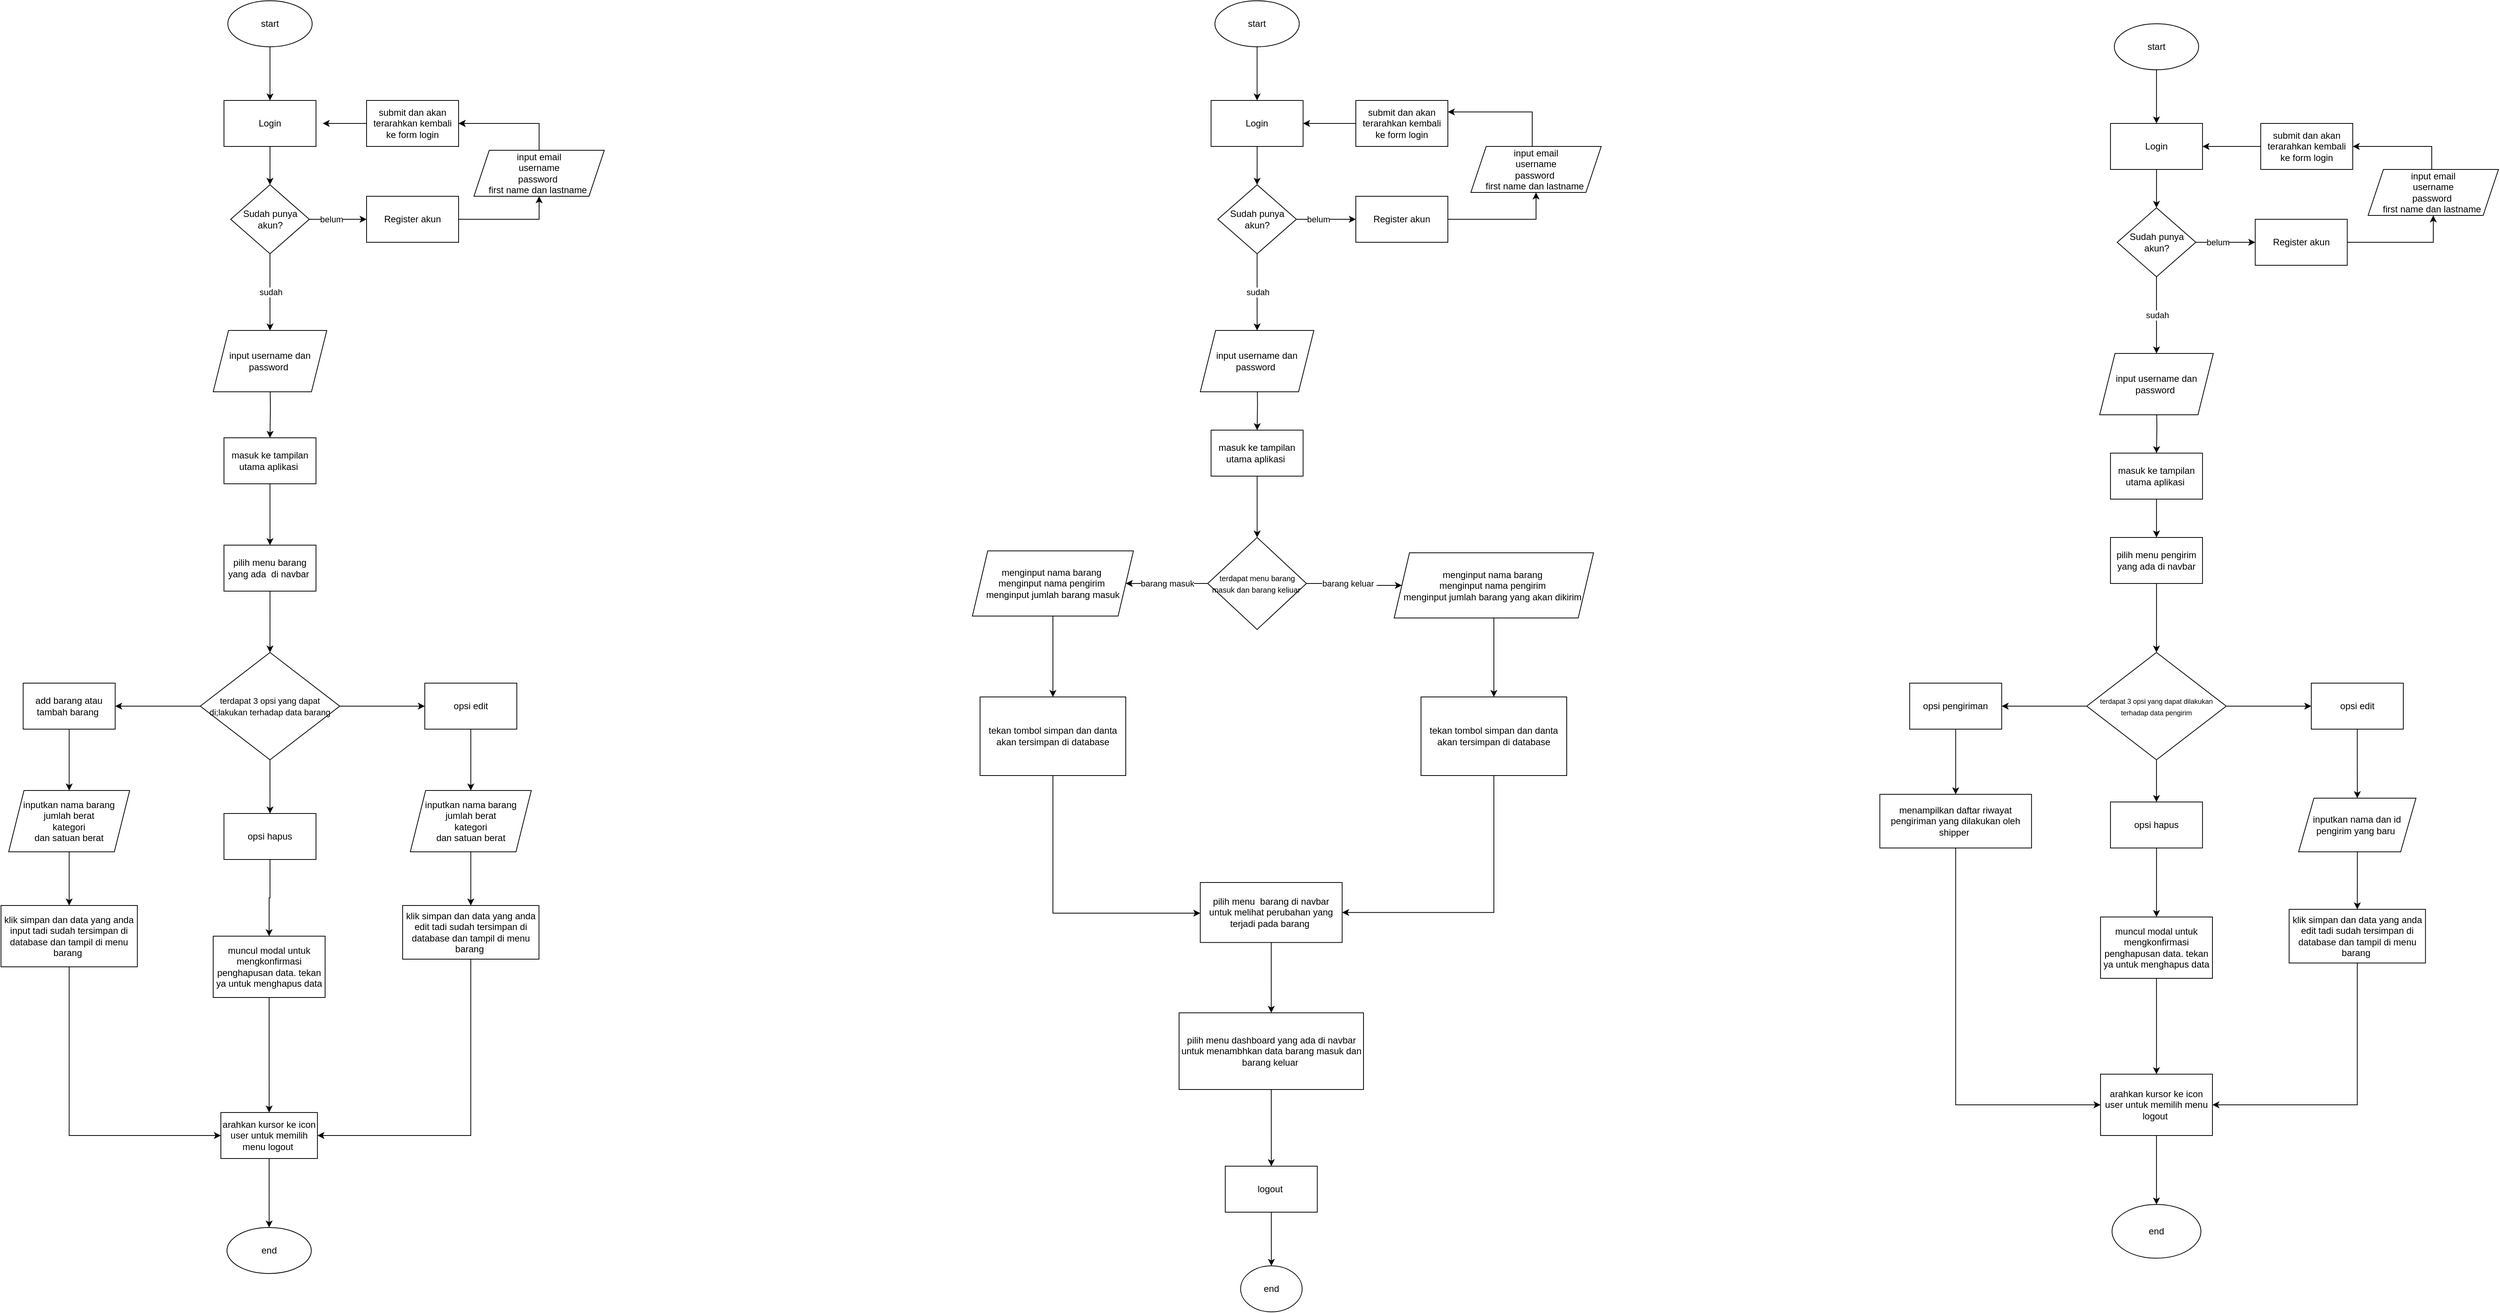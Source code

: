 <mxfile version="24.3.1" type="device">
  <diagram name="Page-1" id="v-z9qohpI96FeUnAWfDl">
    <mxGraphModel dx="3493" dy="1197" grid="1" gridSize="10" guides="1" tooltips="1" connect="1" arrows="1" fold="1" page="1" pageScale="1" pageWidth="850" pageHeight="1100" math="0" shadow="0">
      <root>
        <mxCell id="0" />
        <mxCell id="1" parent="0" />
        <mxCell id="hlvBznPP3QciB6lrWHOo-11" value="" style="edgeStyle=orthogonalEdgeStyle;rounded=0;orthogonalLoop=1;jettySize=auto;html=1;" edge="1" parent="1" source="hlvBznPP3QciB6lrWHOo-4" target="hlvBznPP3QciB6lrWHOo-10">
          <mxGeometry relative="1" as="geometry" />
        </mxCell>
        <mxCell id="hlvBznPP3QciB6lrWHOo-4" value="start" style="ellipse;whiteSpace=wrap;html=1;" vertex="1" parent="1">
          <mxGeometry x="176.25" y="90" width="110" height="60" as="geometry" />
        </mxCell>
        <mxCell id="hlvBznPP3QciB6lrWHOo-13" value="" style="edgeStyle=orthogonalEdgeStyle;rounded=0;orthogonalLoop=1;jettySize=auto;html=1;" edge="1" parent="1" source="hlvBznPP3QciB6lrWHOo-10" target="hlvBznPP3QciB6lrWHOo-12">
          <mxGeometry relative="1" as="geometry" />
        </mxCell>
        <mxCell id="hlvBznPP3QciB6lrWHOo-10" value="Login" style="whiteSpace=wrap;html=1;" vertex="1" parent="1">
          <mxGeometry x="171.25" y="220" width="120" height="60" as="geometry" />
        </mxCell>
        <mxCell id="hlvBznPP3QciB6lrWHOo-15" value="" style="edgeStyle=orthogonalEdgeStyle;rounded=0;orthogonalLoop=1;jettySize=auto;html=1;" edge="1" parent="1" source="hlvBznPP3QciB6lrWHOo-12" target="hlvBznPP3QciB6lrWHOo-14">
          <mxGeometry relative="1" as="geometry" />
        </mxCell>
        <mxCell id="hlvBznPP3QciB6lrWHOo-26" value="belum" style="edgeLabel;html=1;align=center;verticalAlign=middle;resizable=0;points=[];" vertex="1" connectable="0" parent="hlvBznPP3QciB6lrWHOo-15">
          <mxGeometry x="-0.524" y="2" relative="1" as="geometry">
            <mxPoint x="10" y="2" as="offset" />
          </mxGeometry>
        </mxCell>
        <mxCell id="hlvBznPP3QciB6lrWHOo-23" value="sudah" style="edgeStyle=orthogonalEdgeStyle;rounded=0;orthogonalLoop=1;jettySize=auto;html=1;" edge="1" parent="1" source="hlvBznPP3QciB6lrWHOo-12">
          <mxGeometry x="0.009" relative="1" as="geometry">
            <mxPoint x="231.3" y="520" as="targetPoint" />
            <mxPoint as="offset" />
          </mxGeometry>
        </mxCell>
        <mxCell id="hlvBznPP3QciB6lrWHOo-12" value="Sudah punya akun?" style="rhombus;whiteSpace=wrap;html=1;" vertex="1" parent="1">
          <mxGeometry x="180" y="330" width="102.5" height="90" as="geometry" />
        </mxCell>
        <mxCell id="hlvBznPP3QciB6lrWHOo-176" style="edgeStyle=orthogonalEdgeStyle;rounded=0;orthogonalLoop=1;jettySize=auto;html=1;entryX=0.5;entryY=1;entryDx=0;entryDy=0;" edge="1" parent="1" source="hlvBznPP3QciB6lrWHOo-14" target="hlvBznPP3QciB6lrWHOo-31">
          <mxGeometry relative="1" as="geometry" />
        </mxCell>
        <mxCell id="hlvBznPP3QciB6lrWHOo-14" value="Register akun" style="whiteSpace=wrap;html=1;" vertex="1" parent="1">
          <mxGeometry x="360" y="345" width="120" height="60" as="geometry" />
        </mxCell>
        <mxCell id="hlvBznPP3QciB6lrWHOo-21" style="edgeStyle=orthogonalEdgeStyle;rounded=0;orthogonalLoop=1;jettySize=auto;html=1;entryX=1;entryY=0.5;entryDx=0;entryDy=0;" edge="1" parent="1" source="hlvBznPP3QciB6lrWHOo-18" target="hlvBznPP3QciB6lrWHOo-10">
          <mxGeometry relative="1" as="geometry">
            <mxPoint x="300" y="250" as="targetPoint" />
          </mxGeometry>
        </mxCell>
        <mxCell id="hlvBznPP3QciB6lrWHOo-18" value="submit dan akan terarahkan kembali ke form login" style="whiteSpace=wrap;html=1;" vertex="1" parent="1">
          <mxGeometry x="360" y="220" width="120" height="60" as="geometry" />
        </mxCell>
        <mxCell id="hlvBznPP3QciB6lrWHOo-28" value="" style="edgeStyle=orthogonalEdgeStyle;rounded=0;orthogonalLoop=1;jettySize=auto;html=1;" edge="1" parent="1" target="hlvBznPP3QciB6lrWHOo-27">
          <mxGeometry relative="1" as="geometry">
            <mxPoint x="231.25" y="580" as="sourcePoint" />
          </mxGeometry>
        </mxCell>
        <mxCell id="hlvBznPP3QciB6lrWHOo-33" value="" style="edgeStyle=orthogonalEdgeStyle;rounded=0;orthogonalLoop=1;jettySize=auto;html=1;" edge="1" parent="1" source="hlvBznPP3QciB6lrWHOo-27" target="hlvBznPP3QciB6lrWHOo-32">
          <mxGeometry relative="1" as="geometry" />
        </mxCell>
        <mxCell id="hlvBznPP3QciB6lrWHOo-27" value="masuk ke tampilan utama aplikasi&amp;nbsp;" style="whiteSpace=wrap;html=1;" vertex="1" parent="1">
          <mxGeometry x="171.25" y="650" width="120" height="60" as="geometry" />
        </mxCell>
        <mxCell id="hlvBznPP3QciB6lrWHOo-29" value="input username dan password&amp;nbsp;" style="shape=parallelogram;perimeter=parallelogramPerimeter;whiteSpace=wrap;html=1;fixedSize=1;" vertex="1" parent="1">
          <mxGeometry x="157.18" y="520" width="148.13" height="80" as="geometry" />
        </mxCell>
        <mxCell id="hlvBznPP3QciB6lrWHOo-211" style="edgeStyle=orthogonalEdgeStyle;rounded=0;orthogonalLoop=1;jettySize=auto;html=1;entryX=1;entryY=0.25;entryDx=0;entryDy=0;" edge="1" parent="1" source="hlvBznPP3QciB6lrWHOo-31" target="hlvBznPP3QciB6lrWHOo-18">
          <mxGeometry relative="1" as="geometry">
            <Array as="points">
              <mxPoint x="590" y="235" />
            </Array>
          </mxGeometry>
        </mxCell>
        <mxCell id="hlvBznPP3QciB6lrWHOo-31" value="input email&lt;div&gt;username&lt;/div&gt;&lt;div&gt;password&amp;nbsp;&lt;br&gt;first name dan lastname&amp;nbsp;&lt;/div&gt;" style="shape=parallelogram;perimeter=parallelogramPerimeter;whiteSpace=wrap;html=1;fixedSize=1;" vertex="1" parent="1">
          <mxGeometry x="510" y="280" width="170" height="60" as="geometry" />
        </mxCell>
        <mxCell id="hlvBznPP3QciB6lrWHOo-35" value="" style="edgeStyle=orthogonalEdgeStyle;rounded=0;orthogonalLoop=1;jettySize=auto;html=1;" edge="1" parent="1" source="hlvBznPP3QciB6lrWHOo-32" target="hlvBznPP3QciB6lrWHOo-34">
          <mxGeometry relative="1" as="geometry" />
        </mxCell>
        <mxCell id="hlvBznPP3QciB6lrWHOo-36" value="barang masuk" style="edgeLabel;html=1;align=center;verticalAlign=middle;resizable=0;points=[];" vertex="1" connectable="0" parent="hlvBznPP3QciB6lrWHOo-35">
          <mxGeometry x="-0.002" relative="1" as="geometry">
            <mxPoint as="offset" />
          </mxGeometry>
        </mxCell>
        <mxCell id="hlvBznPP3QciB6lrWHOo-40" value="" style="edgeStyle=orthogonalEdgeStyle;rounded=0;orthogonalLoop=1;jettySize=auto;html=1;" edge="1" parent="1" source="hlvBznPP3QciB6lrWHOo-32" target="hlvBznPP3QciB6lrWHOo-39">
          <mxGeometry relative="1" as="geometry" />
        </mxCell>
        <mxCell id="hlvBznPP3QciB6lrWHOo-41" value="barang keluar&amp;nbsp;" style="edgeLabel;html=1;align=center;verticalAlign=middle;resizable=0;points=[];" vertex="1" connectable="0" parent="hlvBznPP3QciB6lrWHOo-40">
          <mxGeometry x="-0.347" y="-3" relative="1" as="geometry">
            <mxPoint x="14" y="-3" as="offset" />
          </mxGeometry>
        </mxCell>
        <mxCell id="hlvBznPP3QciB6lrWHOo-32" value="&lt;font style=&quot;font-size: 10px;&quot;&gt;terdapat menu barang masuk dan barang keliuar&amp;nbsp;&lt;/font&gt;" style="rhombus;whiteSpace=wrap;html=1;" vertex="1" parent="1">
          <mxGeometry x="166.88" y="790" width="128.75" height="120" as="geometry" />
        </mxCell>
        <mxCell id="hlvBznPP3QciB6lrWHOo-47" style="edgeStyle=orthogonalEdgeStyle;rounded=0;orthogonalLoop=1;jettySize=auto;html=1;entryX=0.5;entryY=0;entryDx=0;entryDy=0;" edge="1" parent="1" source="hlvBznPP3QciB6lrWHOo-34" target="hlvBznPP3QciB6lrWHOo-44">
          <mxGeometry relative="1" as="geometry" />
        </mxCell>
        <mxCell id="hlvBznPP3QciB6lrWHOo-34" value="menginput nama barang&amp;nbsp;&lt;div&gt;menginput nama pengirim&amp;nbsp;&lt;/div&gt;&lt;div&gt;menginput jumlah barang masuk&lt;/div&gt;" style="shape=parallelogram;perimeter=parallelogramPerimeter;whiteSpace=wrap;html=1;fixedSize=1;" vertex="1" parent="1">
          <mxGeometry x="-140" y="807.5" width="210" height="85" as="geometry" />
        </mxCell>
        <mxCell id="hlvBznPP3QciB6lrWHOo-43" value="" style="edgeStyle=orthogonalEdgeStyle;rounded=0;orthogonalLoop=1;jettySize=auto;html=1;" edge="1" parent="1" source="hlvBznPP3QciB6lrWHOo-39" target="hlvBznPP3QciB6lrWHOo-42">
          <mxGeometry relative="1" as="geometry" />
        </mxCell>
        <mxCell id="hlvBznPP3QciB6lrWHOo-39" value="menginput nama barang&amp;nbsp;&lt;div&gt;menginput nama pengirim&amp;nbsp;&lt;/div&gt;&lt;div&gt;menginput jumlah barang yang akan dikirim&amp;nbsp;&lt;/div&gt;" style="shape=parallelogram;perimeter=parallelogramPerimeter;whiteSpace=wrap;html=1;fixedSize=1;" vertex="1" parent="1">
          <mxGeometry x="410" y="810" width="260" height="85" as="geometry" />
        </mxCell>
        <mxCell id="hlvBznPP3QciB6lrWHOo-55" style="edgeStyle=orthogonalEdgeStyle;rounded=0;orthogonalLoop=1;jettySize=auto;html=1;entryX=1;entryY=0.5;entryDx=0;entryDy=0;" edge="1" parent="1" source="hlvBznPP3QciB6lrWHOo-42" target="hlvBznPP3QciB6lrWHOo-49">
          <mxGeometry relative="1" as="geometry">
            <Array as="points">
              <mxPoint x="540" y="1279" />
            </Array>
          </mxGeometry>
        </mxCell>
        <mxCell id="hlvBznPP3QciB6lrWHOo-42" value="tekan tombol simpan dan danta akan tersimpan di database" style="whiteSpace=wrap;html=1;" vertex="1" parent="1">
          <mxGeometry x="445" y="998" width="190" height="102.5" as="geometry" />
        </mxCell>
        <mxCell id="hlvBznPP3QciB6lrWHOo-50" value="" style="edgeStyle=orthogonalEdgeStyle;rounded=0;orthogonalLoop=1;jettySize=auto;html=1;" edge="1" parent="1" source="hlvBznPP3QciB6lrWHOo-44" target="hlvBznPP3QciB6lrWHOo-49">
          <mxGeometry relative="1" as="geometry">
            <Array as="points">
              <mxPoint x="-35" y="1280" />
            </Array>
          </mxGeometry>
        </mxCell>
        <mxCell id="hlvBznPP3QciB6lrWHOo-44" value="tekan tombol simpan dan danta akan tersimpan di database" style="whiteSpace=wrap;html=1;" vertex="1" parent="1">
          <mxGeometry x="-130" y="998" width="190" height="102.5" as="geometry" />
        </mxCell>
        <mxCell id="hlvBznPP3QciB6lrWHOo-57" value="" style="edgeStyle=orthogonalEdgeStyle;rounded=0;orthogonalLoop=1;jettySize=auto;html=1;" edge="1" parent="1" source="hlvBznPP3QciB6lrWHOo-49" target="hlvBznPP3QciB6lrWHOo-56">
          <mxGeometry relative="1" as="geometry" />
        </mxCell>
        <mxCell id="hlvBznPP3QciB6lrWHOo-49" value="pilih menu&amp;nbsp; barang di navbar untuk melihat perubahan yang terjadi pada barang&amp;nbsp;" style="whiteSpace=wrap;html=1;" vertex="1" parent="1">
          <mxGeometry x="157.18" y="1240" width="185" height="78.25" as="geometry" />
        </mxCell>
        <mxCell id="hlvBznPP3QciB6lrWHOo-60" value="" style="edgeStyle=orthogonalEdgeStyle;rounded=0;orthogonalLoop=1;jettySize=auto;html=1;" edge="1" parent="1" source="hlvBznPP3QciB6lrWHOo-56" target="hlvBznPP3QciB6lrWHOo-59">
          <mxGeometry relative="1" as="geometry" />
        </mxCell>
        <mxCell id="hlvBznPP3QciB6lrWHOo-56" value="pilih menu dashboard yang ada di navbar untuk menambhkan data barang masuk dan barang keluar&amp;nbsp;" style="whiteSpace=wrap;html=1;" vertex="1" parent="1">
          <mxGeometry x="129.52" y="1410" width="240.48" height="100" as="geometry" />
        </mxCell>
        <mxCell id="hlvBznPP3QciB6lrWHOo-62" value="" style="edgeStyle=orthogonalEdgeStyle;rounded=0;orthogonalLoop=1;jettySize=auto;html=1;" edge="1" parent="1" source="hlvBznPP3QciB6lrWHOo-59" target="hlvBznPP3QciB6lrWHOo-61">
          <mxGeometry relative="1" as="geometry" />
        </mxCell>
        <mxCell id="hlvBznPP3QciB6lrWHOo-59" value="logout&amp;nbsp;" style="whiteSpace=wrap;html=1;" vertex="1" parent="1">
          <mxGeometry x="189.76" y="1610" width="120" height="60" as="geometry" />
        </mxCell>
        <mxCell id="hlvBznPP3QciB6lrWHOo-61" value="end" style="ellipse;whiteSpace=wrap;html=1;" vertex="1" parent="1">
          <mxGeometry x="209.76" y="1740" width="80.24" height="60" as="geometry" />
        </mxCell>
        <mxCell id="hlvBznPP3QciB6lrWHOo-97" value="" style="edgeStyle=orthogonalEdgeStyle;rounded=0;orthogonalLoop=1;jettySize=auto;html=1;" edge="1" source="hlvBznPP3QciB6lrWHOo-98" target="hlvBznPP3QciB6lrWHOo-100" parent="1">
          <mxGeometry relative="1" as="geometry" />
        </mxCell>
        <mxCell id="hlvBznPP3QciB6lrWHOo-98" value="start" style="ellipse;whiteSpace=wrap;html=1;" vertex="1" parent="1">
          <mxGeometry x="-1110.93" y="90" width="110" height="60" as="geometry" />
        </mxCell>
        <mxCell id="hlvBznPP3QciB6lrWHOo-99" value="" style="edgeStyle=orthogonalEdgeStyle;rounded=0;orthogonalLoop=1;jettySize=auto;html=1;" edge="1" source="hlvBznPP3QciB6lrWHOo-100" target="hlvBznPP3QciB6lrWHOo-104" parent="1">
          <mxGeometry relative="1" as="geometry" />
        </mxCell>
        <mxCell id="hlvBznPP3QciB6lrWHOo-100" value="Login" style="whiteSpace=wrap;html=1;" vertex="1" parent="1">
          <mxGeometry x="-1115.93" y="220" width="120" height="60" as="geometry" />
        </mxCell>
        <mxCell id="hlvBznPP3QciB6lrWHOo-101" value="" style="edgeStyle=orthogonalEdgeStyle;rounded=0;orthogonalLoop=1;jettySize=auto;html=1;" edge="1" source="hlvBznPP3QciB6lrWHOo-104" target="hlvBznPP3QciB6lrWHOo-106" parent="1">
          <mxGeometry relative="1" as="geometry" />
        </mxCell>
        <mxCell id="hlvBznPP3QciB6lrWHOo-102" value="belum" style="edgeLabel;html=1;align=center;verticalAlign=middle;resizable=0;points=[];" vertex="1" connectable="0" parent="hlvBznPP3QciB6lrWHOo-101">
          <mxGeometry x="-0.524" y="2" relative="1" as="geometry">
            <mxPoint x="10" y="2" as="offset" />
          </mxGeometry>
        </mxCell>
        <mxCell id="hlvBznPP3QciB6lrWHOo-103" value="sudah" style="edgeStyle=orthogonalEdgeStyle;rounded=0;orthogonalLoop=1;jettySize=auto;html=1;" edge="1" source="hlvBznPP3QciB6lrWHOo-104" parent="1">
          <mxGeometry x="0.009" relative="1" as="geometry">
            <mxPoint x="-1055.88" y="520" as="targetPoint" />
            <mxPoint as="offset" />
          </mxGeometry>
        </mxCell>
        <mxCell id="hlvBznPP3QciB6lrWHOo-104" value="Sudah punya akun?" style="rhombus;whiteSpace=wrap;html=1;" vertex="1" parent="1">
          <mxGeometry x="-1107.18" y="330" width="102.5" height="90" as="geometry" />
        </mxCell>
        <mxCell id="hlvBznPP3QciB6lrWHOo-196" style="edgeStyle=orthogonalEdgeStyle;rounded=0;orthogonalLoop=1;jettySize=auto;html=1;entryX=0.5;entryY=1;entryDx=0;entryDy=0;" edge="1" parent="1" source="hlvBznPP3QciB6lrWHOo-106" target="hlvBznPP3QciB6lrWHOo-112">
          <mxGeometry relative="1" as="geometry" />
        </mxCell>
        <mxCell id="hlvBznPP3QciB6lrWHOo-106" value="Register akun" style="whiteSpace=wrap;html=1;" vertex="1" parent="1">
          <mxGeometry x="-930" y="345" width="120" height="60" as="geometry" />
        </mxCell>
        <mxCell id="hlvBznPP3QciB6lrWHOo-108" style="edgeStyle=orthogonalEdgeStyle;rounded=0;orthogonalLoop=1;jettySize=auto;html=1;" edge="1" source="hlvBznPP3QciB6lrWHOo-109" parent="1">
          <mxGeometry relative="1" as="geometry">
            <mxPoint x="-987.18" y="250" as="targetPoint" />
          </mxGeometry>
        </mxCell>
        <mxCell id="hlvBznPP3QciB6lrWHOo-109" value="submit dan akan terarahkan kembali ke form login" style="whiteSpace=wrap;html=1;" vertex="1" parent="1">
          <mxGeometry x="-930" y="220" width="120" height="60" as="geometry" />
        </mxCell>
        <mxCell id="hlvBznPP3QciB6lrWHOo-110" value="" style="edgeStyle=orthogonalEdgeStyle;rounded=0;orthogonalLoop=1;jettySize=auto;html=1;entryX=0.5;entryY=0;entryDx=0;entryDy=0;" edge="1" parent="1" target="hlvBznPP3QciB6lrWHOo-114">
          <mxGeometry relative="1" as="geometry">
            <mxPoint x="-1055.93" y="580" as="sourcePoint" />
            <mxPoint x="-1056.18" y="650" as="targetPoint" />
          </mxGeometry>
        </mxCell>
        <mxCell id="hlvBznPP3QciB6lrWHOo-111" value="input username dan password&amp;nbsp;" style="shape=parallelogram;perimeter=parallelogramPerimeter;whiteSpace=wrap;html=1;fixedSize=1;" vertex="1" parent="1">
          <mxGeometry x="-1130" y="520" width="148.13" height="80" as="geometry" />
        </mxCell>
        <mxCell id="hlvBznPP3QciB6lrWHOo-218" style="edgeStyle=orthogonalEdgeStyle;rounded=0;orthogonalLoop=1;jettySize=auto;html=1;entryX=1;entryY=0.5;entryDx=0;entryDy=0;" edge="1" parent="1" source="hlvBznPP3QciB6lrWHOo-112" target="hlvBznPP3QciB6lrWHOo-109">
          <mxGeometry relative="1" as="geometry">
            <Array as="points">
              <mxPoint x="-705" y="250" />
            </Array>
          </mxGeometry>
        </mxCell>
        <mxCell id="hlvBznPP3QciB6lrWHOo-112" value="input email&lt;div&gt;username&lt;/div&gt;&lt;div&gt;password&amp;nbsp;&lt;br&gt;first name dan lastname&amp;nbsp;&lt;/div&gt;" style="shape=parallelogram;perimeter=parallelogramPerimeter;whiteSpace=wrap;html=1;fixedSize=1;" vertex="1" parent="1">
          <mxGeometry x="-790.0" y="285" width="170" height="60" as="geometry" />
        </mxCell>
        <mxCell id="hlvBznPP3QciB6lrWHOo-116" value="" style="edgeStyle=orthogonalEdgeStyle;rounded=0;orthogonalLoop=1;jettySize=auto;html=1;" edge="1" parent="1" source="hlvBznPP3QciB6lrWHOo-114" target="hlvBznPP3QciB6lrWHOo-115">
          <mxGeometry relative="1" as="geometry" />
        </mxCell>
        <mxCell id="hlvBznPP3QciB6lrWHOo-114" value="masuk ke tampilan utama aplikasi&amp;nbsp;" style="whiteSpace=wrap;html=1;" vertex="1" parent="1">
          <mxGeometry x="-1115.93" y="660" width="120" height="60" as="geometry" />
        </mxCell>
        <mxCell id="hlvBznPP3QciB6lrWHOo-118" value="" style="edgeStyle=orthogonalEdgeStyle;rounded=0;orthogonalLoop=1;jettySize=auto;html=1;" edge="1" parent="1" source="hlvBznPP3QciB6lrWHOo-115" target="hlvBznPP3QciB6lrWHOo-117">
          <mxGeometry relative="1" as="geometry" />
        </mxCell>
        <mxCell id="hlvBznPP3QciB6lrWHOo-115" value="pilih menu barang yang ada&amp;nbsp; di navbar&amp;nbsp;" style="whiteSpace=wrap;html=1;" vertex="1" parent="1">
          <mxGeometry x="-1115.93" y="800" width="120" height="60" as="geometry" />
        </mxCell>
        <mxCell id="hlvBznPP3QciB6lrWHOo-121" value="" style="edgeStyle=orthogonalEdgeStyle;rounded=0;orthogonalLoop=1;jettySize=auto;html=1;" edge="1" parent="1" source="hlvBznPP3QciB6lrWHOo-117" target="hlvBznPP3QciB6lrWHOo-120">
          <mxGeometry relative="1" as="geometry" />
        </mxCell>
        <mxCell id="hlvBznPP3QciB6lrWHOo-123" value="" style="edgeStyle=orthogonalEdgeStyle;rounded=0;orthogonalLoop=1;jettySize=auto;html=1;" edge="1" parent="1" source="hlvBznPP3QciB6lrWHOo-117" target="hlvBznPP3QciB6lrWHOo-122">
          <mxGeometry relative="1" as="geometry" />
        </mxCell>
        <mxCell id="hlvBznPP3QciB6lrWHOo-140" value="" style="edgeStyle=orthogonalEdgeStyle;rounded=0;orthogonalLoop=1;jettySize=auto;html=1;" edge="1" parent="1" source="hlvBznPP3QciB6lrWHOo-117" target="hlvBznPP3QciB6lrWHOo-139">
          <mxGeometry relative="1" as="geometry" />
        </mxCell>
        <mxCell id="hlvBznPP3QciB6lrWHOo-117" value="&lt;font style=&quot;font-size: 11px;&quot;&gt;terdapat 3 opsi yang dapat di;lakukan terhadap data barang&lt;/font&gt;" style="rhombus;whiteSpace=wrap;html=1;" vertex="1" parent="1">
          <mxGeometry x="-1146.86" y="940" width="181.86" height="140" as="geometry" />
        </mxCell>
        <mxCell id="hlvBznPP3QciB6lrWHOo-127" value="" style="edgeStyle=orthogonalEdgeStyle;rounded=0;orthogonalLoop=1;jettySize=auto;html=1;" edge="1" parent="1" source="hlvBznPP3QciB6lrWHOo-120" target="hlvBznPP3QciB6lrWHOo-126">
          <mxGeometry relative="1" as="geometry" />
        </mxCell>
        <mxCell id="hlvBznPP3QciB6lrWHOo-120" value="add barang atau tambah barang&amp;nbsp;" style="whiteSpace=wrap;html=1;" vertex="1" parent="1">
          <mxGeometry x="-1377.79" y="980" width="120" height="60" as="geometry" />
        </mxCell>
        <mxCell id="hlvBznPP3QciB6lrWHOo-137" value="" style="edgeStyle=orthogonalEdgeStyle;rounded=0;orthogonalLoop=1;jettySize=auto;html=1;" edge="1" parent="1" source="hlvBznPP3QciB6lrWHOo-122" target="hlvBznPP3QciB6lrWHOo-133">
          <mxGeometry relative="1" as="geometry" />
        </mxCell>
        <mxCell id="hlvBznPP3QciB6lrWHOo-122" value="opsi edit" style="whiteSpace=wrap;html=1;" vertex="1" parent="1">
          <mxGeometry x="-854.07" y="980" width="120" height="60" as="geometry" />
        </mxCell>
        <mxCell id="hlvBznPP3QciB6lrWHOo-129" value="" style="edgeStyle=orthogonalEdgeStyle;rounded=0;orthogonalLoop=1;jettySize=auto;html=1;" edge="1" parent="1" source="hlvBznPP3QciB6lrWHOo-126" target="hlvBznPP3QciB6lrWHOo-128">
          <mxGeometry relative="1" as="geometry" />
        </mxCell>
        <mxCell id="hlvBznPP3QciB6lrWHOo-126" value="inputkan nama barang&lt;div&gt;jumlah berat&lt;br&gt;&lt;div&gt;kategori&lt;/div&gt;&lt;div&gt;dan satuan berat&lt;/div&gt;&lt;/div&gt;" style="shape=parallelogram;perimeter=parallelogramPerimeter;whiteSpace=wrap;html=1;fixedSize=1;" vertex="1" parent="1">
          <mxGeometry x="-1396.69" y="1120" width="157.79" height="80" as="geometry" />
        </mxCell>
        <mxCell id="hlvBznPP3QciB6lrWHOo-132" style="edgeStyle=orthogonalEdgeStyle;rounded=0;orthogonalLoop=1;jettySize=auto;html=1;exitX=0.5;exitY=1;exitDx=0;exitDy=0;entryX=0;entryY=0.5;entryDx=0;entryDy=0;" edge="1" parent="1" source="hlvBznPP3QciB6lrWHOo-128" target="hlvBznPP3QciB6lrWHOo-131">
          <mxGeometry relative="1" as="geometry" />
        </mxCell>
        <mxCell id="hlvBznPP3QciB6lrWHOo-128" value="klik simpan dan data yang anda input tadi sudah tersimpan di database dan tampil di menu barang&amp;nbsp;" style="whiteSpace=wrap;html=1;" vertex="1" parent="1">
          <mxGeometry x="-1406.69" y="1270" width="177.79" height="80" as="geometry" />
        </mxCell>
        <mxCell id="hlvBznPP3QciB6lrWHOo-154" style="edgeStyle=orthogonalEdgeStyle;rounded=0;orthogonalLoop=1;jettySize=auto;html=1;entryX=0.5;entryY=0;entryDx=0;entryDy=0;" edge="1" parent="1" source="hlvBznPP3QciB6lrWHOo-131" target="hlvBznPP3QciB6lrWHOo-153">
          <mxGeometry relative="1" as="geometry" />
        </mxCell>
        <mxCell id="hlvBznPP3QciB6lrWHOo-131" value="arahkan kursor ke icon user untuk memilih menu logout&amp;nbsp;" style="rounded=0;whiteSpace=wrap;html=1;" vertex="1" parent="1">
          <mxGeometry x="-1120.0" y="1540" width="125.93" height="60" as="geometry" />
        </mxCell>
        <mxCell id="hlvBznPP3QciB6lrWHOo-146" style="edgeStyle=orthogonalEdgeStyle;rounded=0;orthogonalLoop=1;jettySize=auto;html=1;entryX=0.5;entryY=0;entryDx=0;entryDy=0;" edge="1" parent="1" source="hlvBznPP3QciB6lrWHOo-133" target="hlvBznPP3QciB6lrWHOo-134">
          <mxGeometry relative="1" as="geometry" />
        </mxCell>
        <mxCell id="hlvBznPP3QciB6lrWHOo-133" value="inputkan nama barang&lt;div&gt;jumlah berat&lt;br&gt;&lt;div&gt;kategori&lt;/div&gt;&lt;div&gt;dan satuan berat&lt;/div&gt;&lt;/div&gt;" style="shape=parallelogram;perimeter=parallelogramPerimeter;whiteSpace=wrap;html=1;fixedSize=1;" vertex="1" parent="1">
          <mxGeometry x="-872.97" y="1120" width="157.79" height="80" as="geometry" />
        </mxCell>
        <mxCell id="hlvBznPP3QciB6lrWHOo-147" style="edgeStyle=orthogonalEdgeStyle;rounded=0;orthogonalLoop=1;jettySize=auto;html=1;entryX=1;entryY=0.5;entryDx=0;entryDy=0;" edge="1" parent="1" source="hlvBznPP3QciB6lrWHOo-134" target="hlvBznPP3QciB6lrWHOo-131">
          <mxGeometry relative="1" as="geometry">
            <Array as="points">
              <mxPoint x="-794" y="1570" />
            </Array>
          </mxGeometry>
        </mxCell>
        <mxCell id="hlvBznPP3QciB6lrWHOo-134" value="klik simpan dan data yang anda edit tadi sudah tersimpan di database dan tampil di menu barang&amp;nbsp;" style="whiteSpace=wrap;html=1;" vertex="1" parent="1">
          <mxGeometry x="-882.97" y="1270" width="177.79" height="70" as="geometry" />
        </mxCell>
        <mxCell id="hlvBznPP3QciB6lrWHOo-142" value="" style="edgeStyle=orthogonalEdgeStyle;rounded=0;orthogonalLoop=1;jettySize=auto;html=1;" edge="1" parent="1" source="hlvBznPP3QciB6lrWHOo-139" target="hlvBznPP3QciB6lrWHOo-141">
          <mxGeometry relative="1" as="geometry" />
        </mxCell>
        <mxCell id="hlvBznPP3QciB6lrWHOo-139" value="opsi hapus" style="whiteSpace=wrap;html=1;" vertex="1" parent="1">
          <mxGeometry x="-1115.94" y="1150" width="120" height="60" as="geometry" />
        </mxCell>
        <mxCell id="hlvBznPP3QciB6lrWHOo-150" style="edgeStyle=orthogonalEdgeStyle;rounded=0;orthogonalLoop=1;jettySize=auto;html=1;entryX=0.5;entryY=0;entryDx=0;entryDy=0;" edge="1" parent="1" source="hlvBznPP3QciB6lrWHOo-141" target="hlvBznPP3QciB6lrWHOo-131">
          <mxGeometry relative="1" as="geometry" />
        </mxCell>
        <mxCell id="hlvBznPP3QciB6lrWHOo-141" value="muncul modal untuk mengkonfirmasi penghapusan data. tekan ya untuk menghapus data" style="whiteSpace=wrap;html=1;" vertex="1" parent="1">
          <mxGeometry x="-1130" y="1310" width="145.93" height="80" as="geometry" />
        </mxCell>
        <mxCell id="hlvBznPP3QciB6lrWHOo-153" value="end" style="ellipse;whiteSpace=wrap;html=1;" vertex="1" parent="1">
          <mxGeometry x="-1112.04" y="1690" width="110" height="60" as="geometry" />
        </mxCell>
        <mxCell id="hlvBznPP3QciB6lrWHOo-155" value="" style="edgeStyle=orthogonalEdgeStyle;rounded=0;orthogonalLoop=1;jettySize=auto;html=1;" edge="1" source="hlvBznPP3QciB6lrWHOo-156" target="hlvBznPP3QciB6lrWHOo-158" parent="1">
          <mxGeometry relative="1" as="geometry" />
        </mxCell>
        <mxCell id="hlvBznPP3QciB6lrWHOo-156" value="start" style="ellipse;whiteSpace=wrap;html=1;" vertex="1" parent="1">
          <mxGeometry x="1349.07" y="120" width="110" height="60" as="geometry" />
        </mxCell>
        <mxCell id="hlvBznPP3QciB6lrWHOo-157" value="" style="edgeStyle=orthogonalEdgeStyle;rounded=0;orthogonalLoop=1;jettySize=auto;html=1;" edge="1" source="hlvBznPP3QciB6lrWHOo-158" target="hlvBznPP3QciB6lrWHOo-162" parent="1">
          <mxGeometry relative="1" as="geometry" />
        </mxCell>
        <mxCell id="hlvBznPP3QciB6lrWHOo-158" value="Login" style="whiteSpace=wrap;html=1;" vertex="1" parent="1">
          <mxGeometry x="1344.07" y="250" width="120" height="60" as="geometry" />
        </mxCell>
        <mxCell id="hlvBznPP3QciB6lrWHOo-159" value="" style="edgeStyle=orthogonalEdgeStyle;rounded=0;orthogonalLoop=1;jettySize=auto;html=1;" edge="1" source="hlvBznPP3QciB6lrWHOo-162" target="hlvBznPP3QciB6lrWHOo-164" parent="1">
          <mxGeometry relative="1" as="geometry" />
        </mxCell>
        <mxCell id="hlvBznPP3QciB6lrWHOo-160" value="belum" style="edgeLabel;html=1;align=center;verticalAlign=middle;resizable=0;points=[];" vertex="1" connectable="0" parent="hlvBznPP3QciB6lrWHOo-159">
          <mxGeometry x="-0.524" y="2" relative="1" as="geometry">
            <mxPoint x="10" y="2" as="offset" />
          </mxGeometry>
        </mxCell>
        <mxCell id="hlvBznPP3QciB6lrWHOo-161" value="sudah" style="edgeStyle=orthogonalEdgeStyle;rounded=0;orthogonalLoop=1;jettySize=auto;html=1;" edge="1" source="hlvBznPP3QciB6lrWHOo-162" parent="1">
          <mxGeometry x="0.009" relative="1" as="geometry">
            <mxPoint x="1404.12" y="550" as="targetPoint" />
            <mxPoint as="offset" />
          </mxGeometry>
        </mxCell>
        <mxCell id="hlvBznPP3QciB6lrWHOo-162" value="Sudah punya akun?" style="rhombus;whiteSpace=wrap;html=1;" vertex="1" parent="1">
          <mxGeometry x="1352.82" y="360" width="102.5" height="90" as="geometry" />
        </mxCell>
        <mxCell id="hlvBznPP3QciB6lrWHOo-174" value="" style="edgeStyle=orthogonalEdgeStyle;rounded=0;orthogonalLoop=1;jettySize=auto;html=1;" edge="1" parent="1" source="hlvBznPP3QciB6lrWHOo-164" target="hlvBznPP3QciB6lrWHOo-171">
          <mxGeometry relative="1" as="geometry" />
        </mxCell>
        <mxCell id="hlvBznPP3QciB6lrWHOo-164" value="Register akun" style="whiteSpace=wrap;html=1;" vertex="1" parent="1">
          <mxGeometry x="1532.82" y="375" width="120" height="60" as="geometry" />
        </mxCell>
        <mxCell id="hlvBznPP3QciB6lrWHOo-165" value="" style="edgeStyle=orthogonalEdgeStyle;rounded=0;orthogonalLoop=1;jettySize=auto;html=1;exitX=0.5;exitY=0;exitDx=0;exitDy=0;" edge="1" target="hlvBznPP3QciB6lrWHOo-167" parent="1" source="hlvBznPP3QciB6lrWHOo-171">
          <mxGeometry relative="1" as="geometry">
            <mxPoint x="1762.82" y="375" as="sourcePoint" />
            <Array as="points">
              <mxPoint x="1763" y="310" />
              <mxPoint x="1763" y="280" />
            </Array>
          </mxGeometry>
        </mxCell>
        <mxCell id="hlvBznPP3QciB6lrWHOo-166" style="edgeStyle=orthogonalEdgeStyle;rounded=0;orthogonalLoop=1;jettySize=auto;html=1;entryX=1;entryY=0.5;entryDx=0;entryDy=0;" edge="1" source="hlvBznPP3QciB6lrWHOo-167" parent="1" target="hlvBznPP3QciB6lrWHOo-158">
          <mxGeometry relative="1" as="geometry">
            <mxPoint x="1472.82" y="280" as="targetPoint" />
          </mxGeometry>
        </mxCell>
        <mxCell id="hlvBznPP3QciB6lrWHOo-167" value="submit dan akan terarahkan kembali ke form login" style="whiteSpace=wrap;html=1;" vertex="1" parent="1">
          <mxGeometry x="1540.0" y="250" width="120" height="60" as="geometry" />
        </mxCell>
        <mxCell id="hlvBznPP3QciB6lrWHOo-168" value="" style="edgeStyle=orthogonalEdgeStyle;rounded=0;orthogonalLoop=1;jettySize=auto;html=1;" edge="1" target="hlvBznPP3QciB6lrWHOo-169" parent="1">
          <mxGeometry relative="1" as="geometry">
            <mxPoint x="1404.07" y="610" as="sourcePoint" />
          </mxGeometry>
        </mxCell>
        <mxCell id="hlvBznPP3QciB6lrWHOo-223" value="" style="edgeStyle=orthogonalEdgeStyle;rounded=0;orthogonalLoop=1;jettySize=auto;html=1;" edge="1" parent="1" source="hlvBznPP3QciB6lrWHOo-169" target="hlvBznPP3QciB6lrWHOo-222">
          <mxGeometry relative="1" as="geometry" />
        </mxCell>
        <mxCell id="hlvBznPP3QciB6lrWHOo-169" value="masuk ke tampilan utama aplikasi&amp;nbsp;" style="whiteSpace=wrap;html=1;" vertex="1" parent="1">
          <mxGeometry x="1344.07" y="680" width="120" height="60" as="geometry" />
        </mxCell>
        <mxCell id="hlvBznPP3QciB6lrWHOo-170" value="input username dan password&amp;nbsp;" style="shape=parallelogram;perimeter=parallelogramPerimeter;whiteSpace=wrap;html=1;fixedSize=1;" vertex="1" parent="1">
          <mxGeometry x="1330" y="550" width="148.13" height="80" as="geometry" />
        </mxCell>
        <mxCell id="hlvBznPP3QciB6lrWHOo-171" value="input email&lt;div&gt;username&lt;/div&gt;&lt;div&gt;password&amp;nbsp;&lt;br&gt;first name dan lastname&amp;nbsp;&lt;/div&gt;" style="shape=parallelogram;perimeter=parallelogramPerimeter;whiteSpace=wrap;html=1;fixedSize=1;" vertex="1" parent="1">
          <mxGeometry x="1680.0" y="310" width="170" height="60" as="geometry" />
        </mxCell>
        <mxCell id="hlvBznPP3QciB6lrWHOo-220" style="edgeStyle=orthogonalEdgeStyle;rounded=0;orthogonalLoop=1;jettySize=auto;html=1;entryX=1;entryY=0.5;entryDx=0;entryDy=0;" edge="1" parent="1">
          <mxGeometry relative="1" as="geometry">
            <mxPoint x="-705" y="285" as="sourcePoint" />
            <mxPoint x="-810" y="250" as="targetPoint" />
            <Array as="points">
              <mxPoint x="-705" y="250" />
            </Array>
          </mxGeometry>
        </mxCell>
        <mxCell id="hlvBznPP3QciB6lrWHOo-225" value="" style="edgeStyle=orthogonalEdgeStyle;rounded=0;orthogonalLoop=1;jettySize=auto;html=1;" edge="1" parent="1" source="hlvBznPP3QciB6lrWHOo-222" target="hlvBznPP3QciB6lrWHOo-224">
          <mxGeometry relative="1" as="geometry" />
        </mxCell>
        <mxCell id="hlvBznPP3QciB6lrWHOo-222" value="pilih menu pengirim yang ada di navbar" style="whiteSpace=wrap;html=1;" vertex="1" parent="1">
          <mxGeometry x="1344.06" y="790" width="120" height="60" as="geometry" />
        </mxCell>
        <mxCell id="hlvBznPP3QciB6lrWHOo-228" value="" style="edgeStyle=orthogonalEdgeStyle;rounded=0;orthogonalLoop=1;jettySize=auto;html=1;" edge="1" parent="1" source="hlvBznPP3QciB6lrWHOo-224" target="hlvBznPP3QciB6lrWHOo-227">
          <mxGeometry relative="1" as="geometry" />
        </mxCell>
        <mxCell id="hlvBznPP3QciB6lrWHOo-232" value="" style="edgeStyle=orthogonalEdgeStyle;rounded=0;orthogonalLoop=1;jettySize=auto;html=1;" edge="1" parent="1" source="hlvBznPP3QciB6lrWHOo-224" target="hlvBznPP3QciB6lrWHOo-231">
          <mxGeometry relative="1" as="geometry" />
        </mxCell>
        <mxCell id="hlvBznPP3QciB6lrWHOo-246" value="" style="edgeStyle=orthogonalEdgeStyle;rounded=0;orthogonalLoop=1;jettySize=auto;html=1;" edge="1" parent="1" source="hlvBznPP3QciB6lrWHOo-224" target="hlvBznPP3QciB6lrWHOo-244">
          <mxGeometry relative="1" as="geometry" />
        </mxCell>
        <mxCell id="hlvBznPP3QciB6lrWHOo-224" value="&lt;font style=&quot;font-size: 9px;&quot;&gt;terdapat 3 opsi yang dapat dilakukan terhadap data pengirim&lt;/font&gt;" style="rhombus;whiteSpace=wrap;html=1;" vertex="1" parent="1">
          <mxGeometry x="1313.13" y="940" width="181.86" height="140" as="geometry" />
        </mxCell>
        <mxCell id="hlvBznPP3QciB6lrWHOo-230" value="" style="edgeStyle=orthogonalEdgeStyle;rounded=0;orthogonalLoop=1;jettySize=auto;html=1;" edge="1" parent="1" source="hlvBznPP3QciB6lrWHOo-227" target="hlvBznPP3QciB6lrWHOo-229">
          <mxGeometry relative="1" as="geometry" />
        </mxCell>
        <mxCell id="hlvBznPP3QciB6lrWHOo-227" value="opsi pengiriman" style="whiteSpace=wrap;html=1;" vertex="1" parent="1">
          <mxGeometry x="1082.2" y="980" width="120" height="60" as="geometry" />
        </mxCell>
        <mxCell id="hlvBznPP3QciB6lrWHOo-248" style="edgeStyle=orthogonalEdgeStyle;rounded=0;orthogonalLoop=1;jettySize=auto;html=1;entryX=0;entryY=0.5;entryDx=0;entryDy=0;" edge="1" parent="1" source="hlvBznPP3QciB6lrWHOo-229" target="hlvBznPP3QciB6lrWHOo-247">
          <mxGeometry relative="1" as="geometry">
            <Array as="points">
              <mxPoint x="1142" y="1530" />
            </Array>
          </mxGeometry>
        </mxCell>
        <mxCell id="hlvBznPP3QciB6lrWHOo-229" value="menampilkan daftar riwayat pengiriman yang dilakukan oleh shipper&amp;nbsp;" style="whiteSpace=wrap;html=1;" vertex="1" parent="1">
          <mxGeometry x="1043.3" y="1125" width="197.8" height="70" as="geometry" />
        </mxCell>
        <mxCell id="hlvBznPP3QciB6lrWHOo-236" value="" style="edgeStyle=orthogonalEdgeStyle;rounded=0;orthogonalLoop=1;jettySize=auto;html=1;" edge="1" parent="1" source="hlvBznPP3QciB6lrWHOo-231" target="hlvBznPP3QciB6lrWHOo-235">
          <mxGeometry relative="1" as="geometry" />
        </mxCell>
        <mxCell id="hlvBznPP3QciB6lrWHOo-231" value="opsi edit" style="whiteSpace=wrap;html=1;" vertex="1" parent="1">
          <mxGeometry x="1605.92" y="980" width="120" height="60" as="geometry" />
        </mxCell>
        <mxCell id="hlvBznPP3QciB6lrWHOo-242" value="" style="edgeStyle=orthogonalEdgeStyle;rounded=0;orthogonalLoop=1;jettySize=auto;html=1;" edge="1" parent="1" source="hlvBznPP3QciB6lrWHOo-235" target="hlvBznPP3QciB6lrWHOo-240">
          <mxGeometry relative="1" as="geometry" />
        </mxCell>
        <mxCell id="hlvBznPP3QciB6lrWHOo-235" value="inputkan nama dan id pengirim yang baru&amp;nbsp;" style="shape=parallelogram;perimeter=parallelogramPerimeter;whiteSpace=wrap;html=1;fixedSize=1;" vertex="1" parent="1">
          <mxGeometry x="1589.39" y="1130" width="153.06" height="70" as="geometry" />
        </mxCell>
        <mxCell id="hlvBznPP3QciB6lrWHOo-250" style="edgeStyle=orthogonalEdgeStyle;rounded=0;orthogonalLoop=1;jettySize=auto;html=1;entryX=1;entryY=0.5;entryDx=0;entryDy=0;" edge="1" parent="1" source="hlvBznPP3QciB6lrWHOo-240" target="hlvBznPP3QciB6lrWHOo-247">
          <mxGeometry relative="1" as="geometry">
            <Array as="points">
              <mxPoint x="1666" y="1530" />
            </Array>
          </mxGeometry>
        </mxCell>
        <mxCell id="hlvBznPP3QciB6lrWHOo-240" value="klik simpan dan data yang anda edit tadi sudah tersimpan di database dan tampil di menu barang&amp;nbsp;" style="whiteSpace=wrap;html=1;" vertex="1" parent="1">
          <mxGeometry x="1577.02" y="1275" width="177.79" height="70" as="geometry" />
        </mxCell>
        <mxCell id="hlvBznPP3QciB6lrWHOo-243" value="" style="edgeStyle=orthogonalEdgeStyle;rounded=0;orthogonalLoop=1;jettySize=auto;html=1;" edge="1" source="hlvBznPP3QciB6lrWHOo-244" target="hlvBznPP3QciB6lrWHOo-245" parent="1">
          <mxGeometry relative="1" as="geometry" />
        </mxCell>
        <mxCell id="hlvBznPP3QciB6lrWHOo-244" value="opsi hapus" style="whiteSpace=wrap;html=1;" vertex="1" parent="1">
          <mxGeometry x="1344.07" y="1135" width="120" height="60" as="geometry" />
        </mxCell>
        <mxCell id="hlvBznPP3QciB6lrWHOo-249" style="edgeStyle=orthogonalEdgeStyle;rounded=0;orthogonalLoop=1;jettySize=auto;html=1;exitX=0.5;exitY=1;exitDx=0;exitDy=0;entryX=0.5;entryY=0;entryDx=0;entryDy=0;" edge="1" parent="1" source="hlvBznPP3QciB6lrWHOo-245" target="hlvBznPP3QciB6lrWHOo-247">
          <mxGeometry relative="1" as="geometry" />
        </mxCell>
        <mxCell id="hlvBznPP3QciB6lrWHOo-245" value="muncul modal untuk mengkonfirmasi penghapusan data. tekan ya untuk menghapus data" style="whiteSpace=wrap;html=1;" vertex="1" parent="1">
          <mxGeometry x="1331.09" y="1285" width="145.93" height="80" as="geometry" />
        </mxCell>
        <mxCell id="hlvBznPP3QciB6lrWHOo-252" value="" style="edgeStyle=orthogonalEdgeStyle;rounded=0;orthogonalLoop=1;jettySize=auto;html=1;" edge="1" parent="1" source="hlvBznPP3QciB6lrWHOo-247" target="hlvBznPP3QciB6lrWHOo-251">
          <mxGeometry relative="1" as="geometry" />
        </mxCell>
        <mxCell id="hlvBznPP3QciB6lrWHOo-247" value="arahkan kursor ke icon user untuk memilih menu logout&amp;nbsp;" style="rounded=0;whiteSpace=wrap;html=1;" vertex="1" parent="1">
          <mxGeometry x="1331.08" y="1490" width="145.94" height="80" as="geometry" />
        </mxCell>
        <mxCell id="hlvBznPP3QciB6lrWHOo-251" value="end" style="ellipse;whiteSpace=wrap;html=1;rounded=0;" vertex="1" parent="1">
          <mxGeometry x="1346.07" y="1660" width="115.95" height="70" as="geometry" />
        </mxCell>
      </root>
    </mxGraphModel>
  </diagram>
</mxfile>

